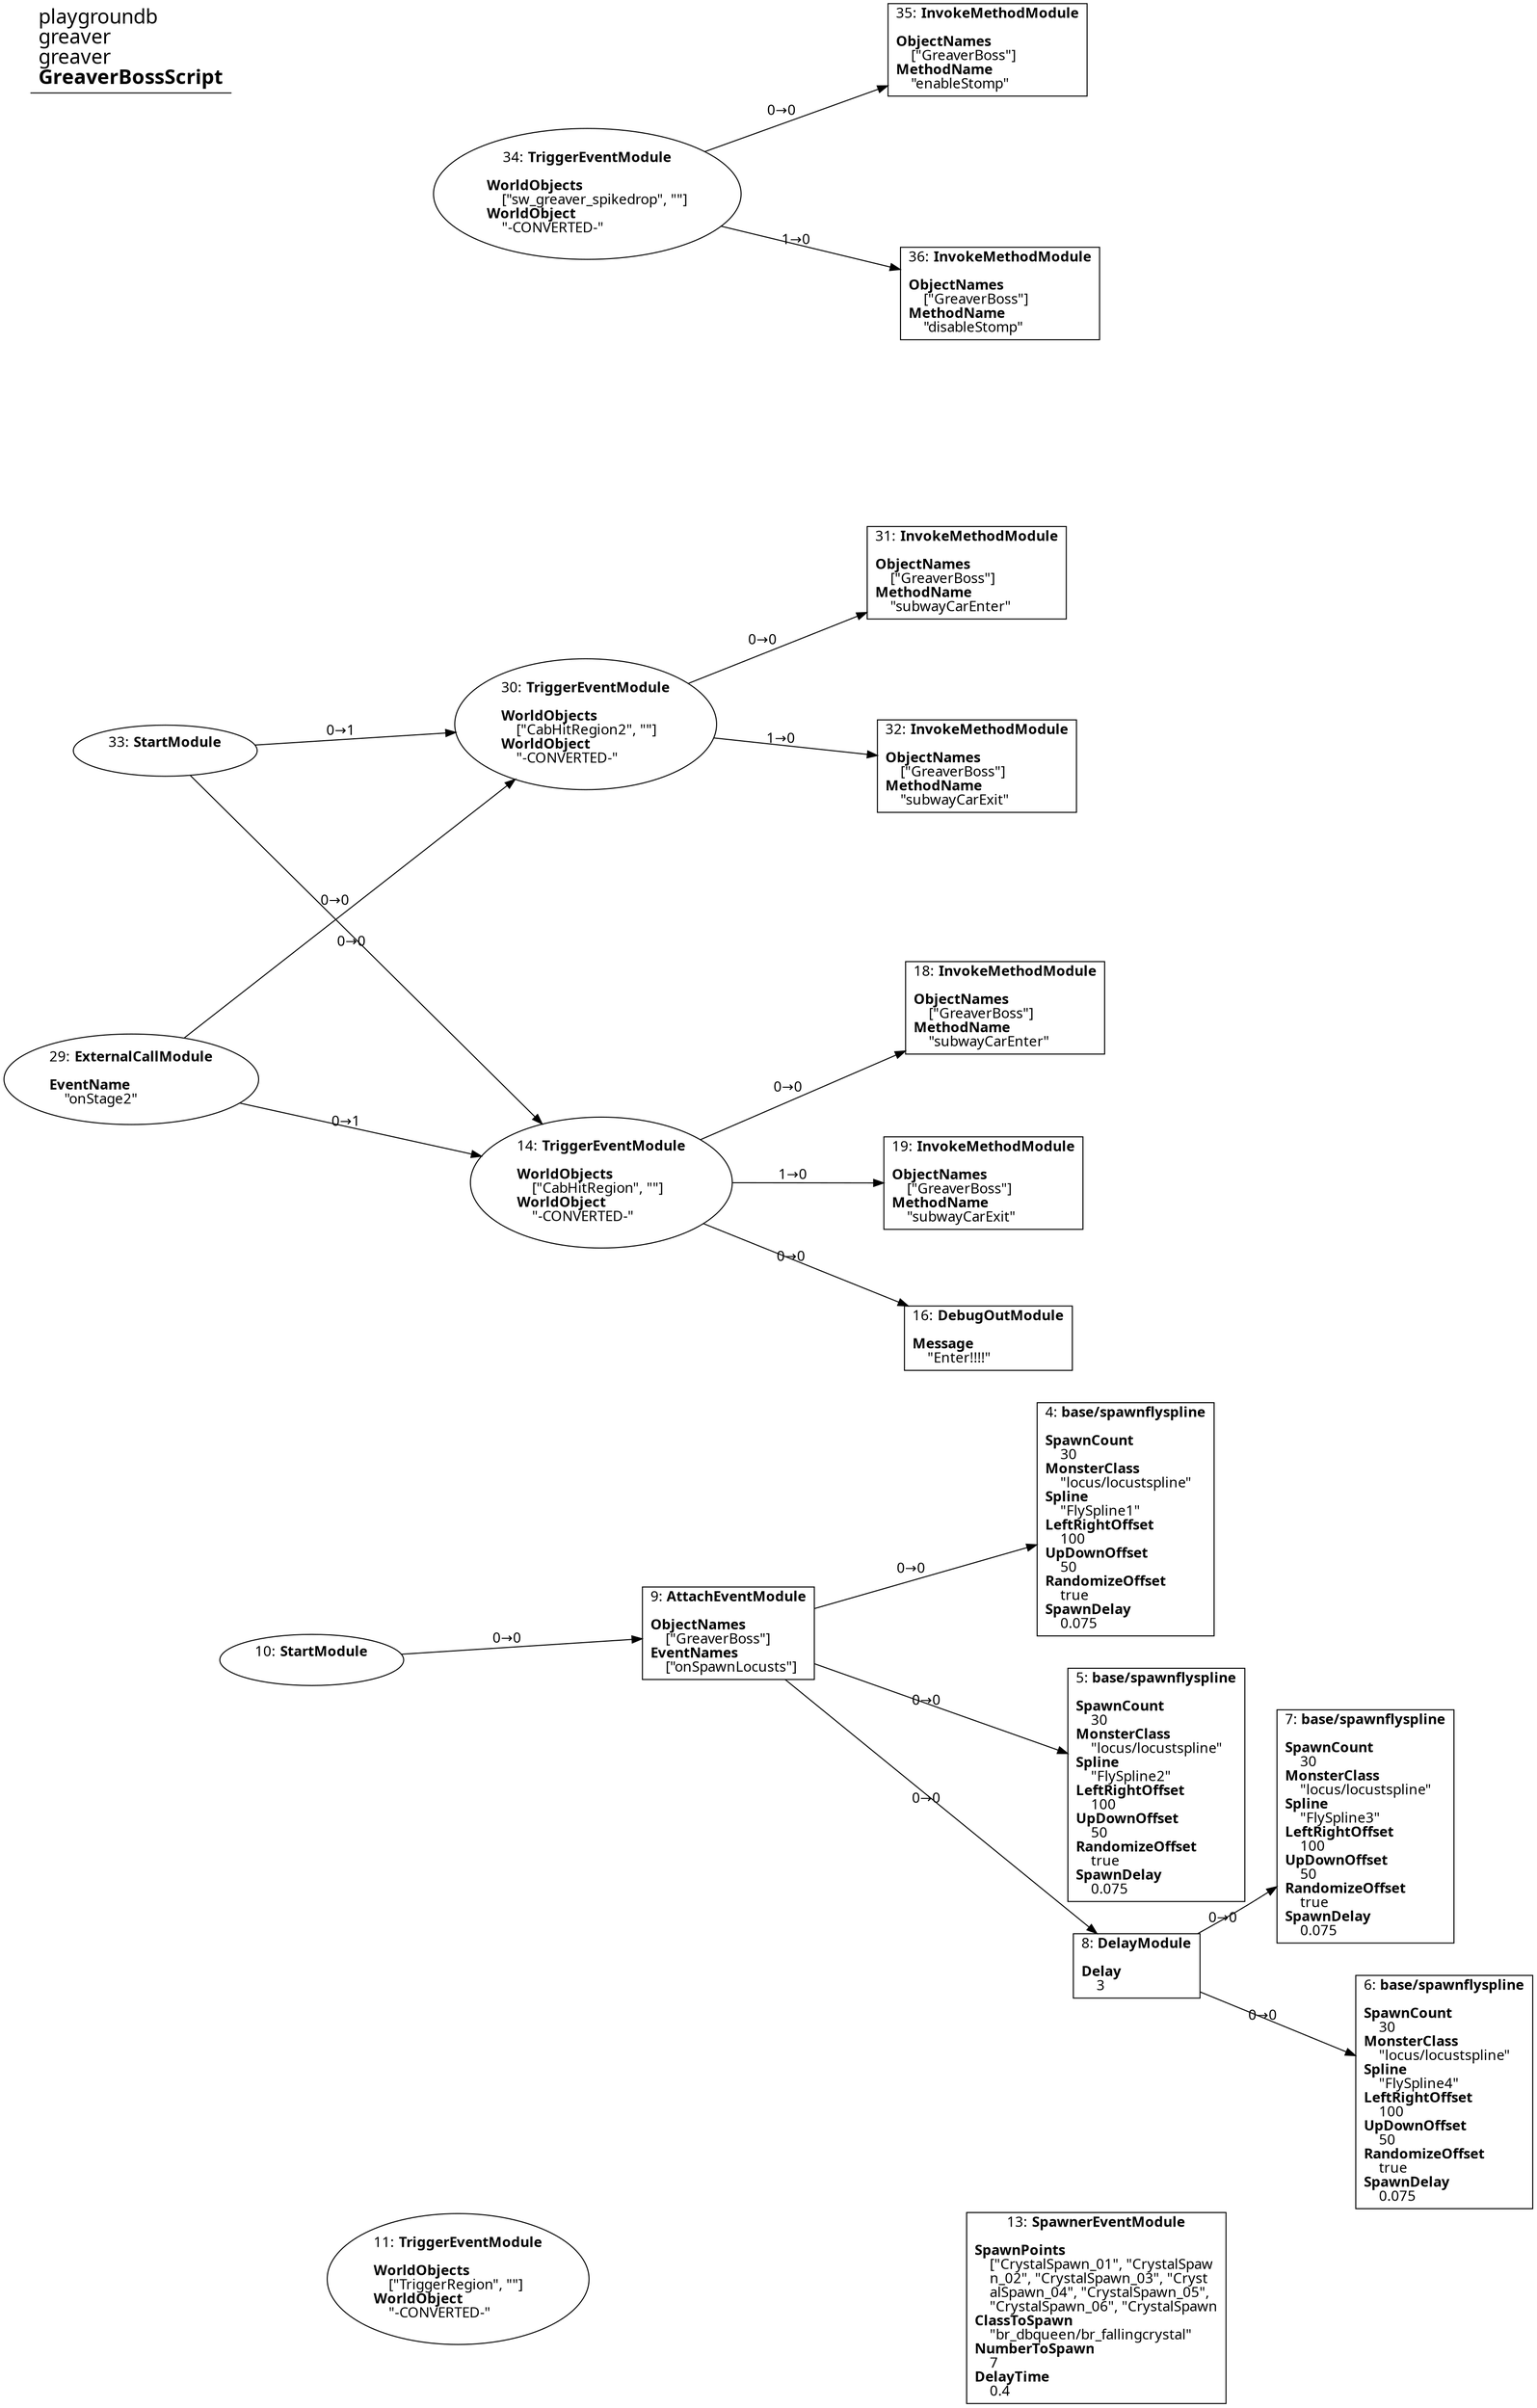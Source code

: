 digraph {
    layout = fdp;
    overlap = prism;
    sep = "+16";
    splines = spline;

    node [ shape = box ];

    graph [ fontname = "Segoe UI" ];
    node [ fontname = "Segoe UI" ];
    edge [ fontname = "Segoe UI" ];

    4 [ label = <4: <b>base/spawnflyspline</b><br/><br/><b>SpawnCount</b><br align="left"/>    30<br align="left"/><b>MonsterClass</b><br align="left"/>    &quot;locus/locustspline&quot;<br align="left"/><b>Spline</b><br align="left"/>    &quot;FlySpline1&quot;<br align="left"/><b>LeftRightOffset</b><br align="left"/>    100<br align="left"/><b>UpDownOffset</b><br align="left"/>    50<br align="left"/><b>RandomizeOffset</b><br align="left"/>    true<br align="left"/><b>SpawnDelay</b><br align="left"/>    0.075<br align="left"/>> ];
    4 [ pos = "0.85300004,0.072000004!" ];

    5 [ label = <5: <b>base/spawnflyspline</b><br/><br/><b>SpawnCount</b><br align="left"/>    30<br align="left"/><b>MonsterClass</b><br align="left"/>    &quot;locus/locustspline&quot;<br align="left"/><b>Spline</b><br align="left"/>    &quot;FlySpline2&quot;<br align="left"/><b>LeftRightOffset</b><br align="left"/>    100<br align="left"/><b>UpDownOffset</b><br align="left"/>    50<br align="left"/><b>RandomizeOffset</b><br align="left"/>    true<br align="left"/><b>SpawnDelay</b><br align="left"/>    0.075<br align="left"/>> ];
    5 [ pos = "0.86700004,-0.048!" ];

    6 [ label = <6: <b>base/spawnflyspline</b><br/><br/><b>SpawnCount</b><br align="left"/>    30<br align="left"/><b>MonsterClass</b><br align="left"/>    &quot;locus/locustspline&quot;<br align="left"/><b>Spline</b><br align="left"/>    &quot;FlySpline4&quot;<br align="left"/><b>LeftRightOffset</b><br align="left"/>    100<br align="left"/><b>UpDownOffset</b><br align="left"/>    50<br align="left"/><b>RandomizeOffset</b><br align="left"/>    true<br align="left"/><b>SpawnDelay</b><br align="left"/>    0.075<br align="left"/>> ];
    6 [ pos = "1.102,-0.30100003!" ];

    7 [ label = <7: <b>base/spawnflyspline</b><br/><br/><b>SpawnCount</b><br align="left"/>    30<br align="left"/><b>MonsterClass</b><br align="left"/>    &quot;locus/locustspline&quot;<br align="left"/><b>Spline</b><br align="left"/>    &quot;FlySpline3&quot;<br align="left"/><b>LeftRightOffset</b><br align="left"/>    100<br align="left"/><b>UpDownOffset</b><br align="left"/>    50<br align="left"/><b>RandomizeOffset</b><br align="left"/>    true<br align="left"/><b>SpawnDelay</b><br align="left"/>    0.075<br align="left"/>> ];
    7 [ pos = "1.067,-0.18300001!" ];

    8 [ label = <8: <b>DelayModule</b><br/><br/><b>Delay</b><br align="left"/>    3<br align="left"/>> ];
    8 [ pos = "0.85600007,-0.209!" ];
    8 -> 7 [ label = "0→0" ];
    8 -> 6 [ label = "0→0" ];

    9 [ label = <9: <b>AttachEventModule</b><br/><br/><b>ObjectNames</b><br align="left"/>    [&quot;GreaverBoss&quot;]<br align="left"/><b>EventNames</b><br align="left"/>    [&quot;onSpawnLocusts&quot;]<br align="left"/>> ];
    9 [ pos = "0.50600004,0.023000002!" ];
    9 -> 4 [ label = "0→0" ];
    9 -> 5 [ label = "0→0" ];
    9 -> 8 [ label = "0→0" ];

    10 [ label = <10: <b>StartModule</b><br/><br/>> ];
    10 [ shape = oval ]
    10 [ pos = "0.14,0.008!" ];
    10 -> 9 [ label = "0→0" ];

    11 [ label = <11: <b>TriggerEventModule</b><br/><br/><b>WorldObjects</b><br align="left"/>    [&quot;TriggerRegion&quot;, &quot;&quot;]<br align="left"/><b>WorldObject</b><br align="left"/>    &quot;-CONVERTED-&quot;<br align="left"/>> ];
    11 [ shape = oval ]
    11 [ pos = "0.266,-0.509!" ];

    13 [ label = <13: <b>SpawnerEventModule</b><br/><br/><b>SpawnPoints</b><br align="left"/>    [&quot;CrystalSpawn_01&quot;, &quot;CrystalSpaw<br align="left"/>    n_02&quot;, &quot;CrystalSpawn_03&quot;, &quot;Cryst<br align="left"/>    alSpawn_04&quot;, &quot;CrystalSpawn_05&quot;, <br align="left"/>    &quot;CrystalSpawn_06&quot;, &quot;CrystalSpawn<br align="left"/><b>ClassToSpawn</b><br align="left"/>    &quot;br_dbqueen/br_fallingcrystal&quot;<br align="left"/><b>NumberToSpawn</b><br align="left"/>    7<br align="left"/><b>DelayTime</b><br align="left"/>    0.4<br align="left"/>> ];
    13 [ pos = "0.81600004,-0.522!" ];

    14 [ label = <14: <b>TriggerEventModule</b><br/><br/><b>WorldObjects</b><br align="left"/>    [&quot;CabHitRegion&quot;, &quot;&quot;]<br align="left"/><b>WorldObject</b><br align="left"/>    &quot;-CONVERTED-&quot;<br align="left"/>> ];
    14 [ shape = oval ]
    14 [ pos = "0.39600003,0.404!" ];
    14 -> 16 [ label = "0→0" ];
    14 -> 18 [ label = "0→0" ];
    14 -> 19 [ label = "1→0" ];

    16 [ label = <16: <b>DebugOutModule</b><br/><br/><b>Message</b><br align="left"/>    &quot;Enter!!!!&quot;<br align="left"/>> ];
    16 [ pos = "0.748,0.23600002!" ];

    18 [ label = <18: <b>InvokeMethodModule</b><br/><br/><b>ObjectNames</b><br align="left"/>    [&quot;GreaverBoss&quot;]<br align="left"/><b>MethodName</b><br align="left"/>    &quot;subwayCarEnter&quot;<br align="left"/>> ];
    18 [ pos = "0.74600005,0.554!" ];

    19 [ label = <19: <b>InvokeMethodModule</b><br/><br/><b>ObjectNames</b><br align="left"/>    [&quot;GreaverBoss&quot;]<br align="left"/><b>MethodName</b><br align="left"/>    &quot;subwayCarExit&quot;<br align="left"/>> ];
    19 [ pos = "0.735,0.38300002!" ];

    29 [ label = <29: <b>ExternalCallModule</b><br/><br/><b>EventName</b><br align="left"/>    &quot;onStage2&quot;<br align="left"/>> ];
    29 [ shape = oval ]
    29 [ pos = "-0.019000001,0.51600003!" ];
    29 -> 14 [ label = "0→1" ];
    29 -> 30 [ label = "0→0" ];

    30 [ label = <30: <b>TriggerEventModule</b><br/><br/><b>WorldObjects</b><br align="left"/>    [&quot;CabHitRegion2&quot;, &quot;&quot;]<br align="left"/><b>WorldObject</b><br align="left"/>    &quot;-CONVERTED-&quot;<br align="left"/>> ];
    30 [ shape = oval ]
    30 [ pos = "0.377,0.82400006!" ];
    30 -> 31 [ label = "0→0" ];
    30 -> 32 [ label = "1→0" ];

    31 [ label = <31: <b>InvokeMethodModule</b><br/><br/><b>ObjectNames</b><br align="left"/>    [&quot;GreaverBoss&quot;]<br align="left"/><b>MethodName</b><br align="left"/>    &quot;subwayCarEnter&quot;<br align="left"/>> ];
    31 [ pos = "0.70900005,0.96000004!" ];

    32 [ label = <32: <b>InvokeMethodModule</b><br/><br/><b>ObjectNames</b><br align="left"/>    [&quot;GreaverBoss&quot;]<br align="left"/><b>MethodName</b><br align="left"/>    &quot;subwayCarExit&quot;<br align="left"/>> ];
    32 [ pos = "0.71800005,0.78700006!" ];

    33 [ label = <33: <b>StartModule</b><br/><br/>> ];
    33 [ shape = oval ]
    33 [ pos = "0.010000001,0.80500007!" ];
    33 -> 30 [ label = "0→1" ];
    33 -> 14 [ label = "0→0" ];

    34 [ label = <34: <b>TriggerEventModule</b><br/><br/><b>WorldObjects</b><br align="left"/>    [&quot;sw_greaver_spikedrop&quot;, &quot;&quot;]<br align="left"/><b>WorldObject</b><br align="left"/>    &quot;-CONVERTED-&quot;<br align="left"/>> ];
    34 [ shape = oval ]
    34 [ pos = "0.37800002,1.291!" ];
    34 -> 36 [ label = "1→0" ];
    34 -> 35 [ label = "0→0" ];

    35 [ label = <35: <b>InvokeMethodModule</b><br/><br/><b>ObjectNames</b><br align="left"/>    [&quot;GreaverBoss&quot;]<br align="left"/><b>MethodName</b><br align="left"/>    &quot;enableStomp&quot;<br align="left"/>> ];
    35 [ pos = "0.72700006,1.417!" ];

    36 [ label = <36: <b>InvokeMethodModule</b><br/><br/><b>ObjectNames</b><br align="left"/>    [&quot;GreaverBoss&quot;]<br align="left"/><b>MethodName</b><br align="left"/>    &quot;disableStomp&quot;<br align="left"/>> ];
    36 [ pos = "0.73800004,1.2040001!" ];

    title [ pos = "-0.020000001,1.4180001!" ];
    title [ shape = underline ];
    title [ label = <<font point-size="20">playgroundb<br align="left"/>greaver<br align="left"/>greaver<br align="left"/><b>GreaverBossScript</b><br align="left"/></font>> ];
}
